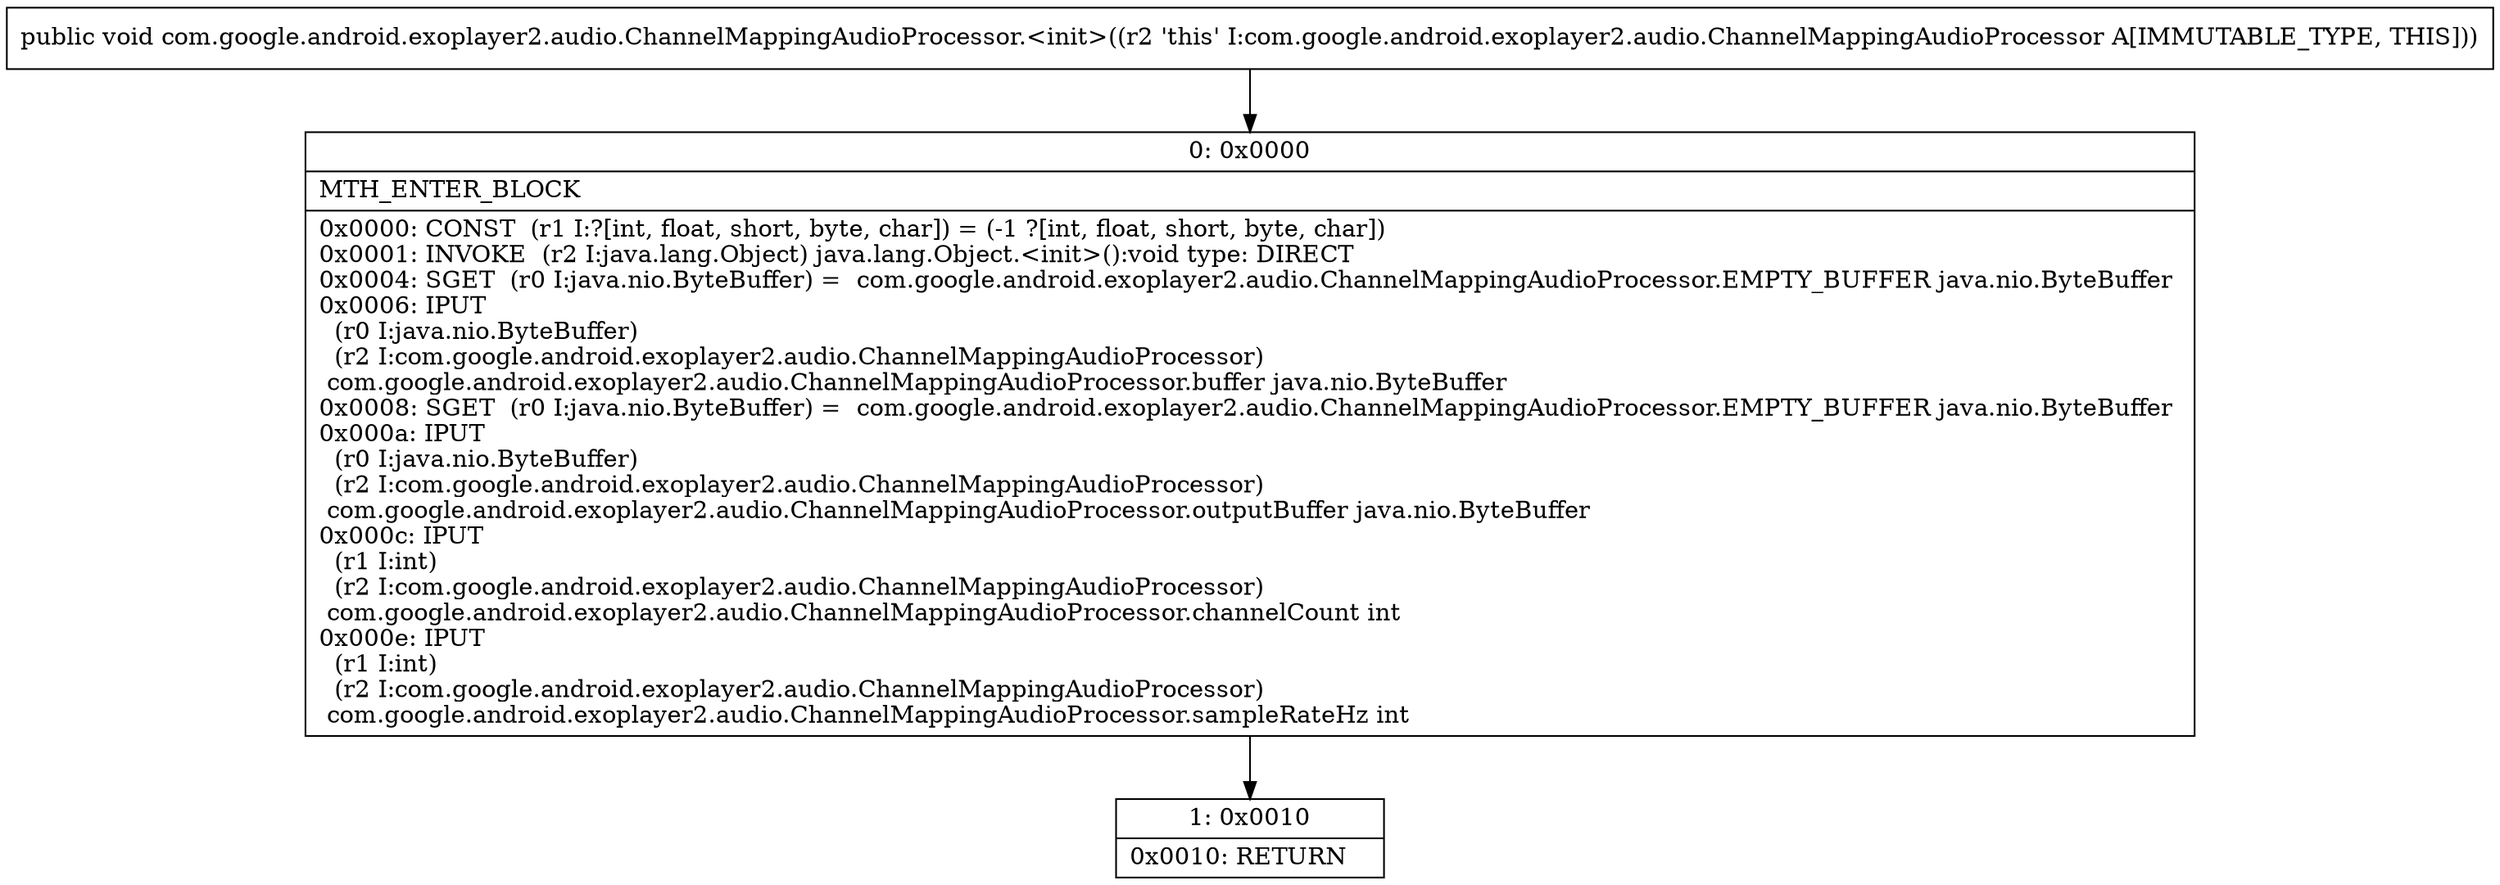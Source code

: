 digraph "CFG forcom.google.android.exoplayer2.audio.ChannelMappingAudioProcessor.\<init\>()V" {
Node_0 [shape=record,label="{0\:\ 0x0000|MTH_ENTER_BLOCK\l|0x0000: CONST  (r1 I:?[int, float, short, byte, char]) = (\-1 ?[int, float, short, byte, char]) \l0x0001: INVOKE  (r2 I:java.lang.Object) java.lang.Object.\<init\>():void type: DIRECT \l0x0004: SGET  (r0 I:java.nio.ByteBuffer) =  com.google.android.exoplayer2.audio.ChannelMappingAudioProcessor.EMPTY_BUFFER java.nio.ByteBuffer \l0x0006: IPUT  \l  (r0 I:java.nio.ByteBuffer)\l  (r2 I:com.google.android.exoplayer2.audio.ChannelMappingAudioProcessor)\l com.google.android.exoplayer2.audio.ChannelMappingAudioProcessor.buffer java.nio.ByteBuffer \l0x0008: SGET  (r0 I:java.nio.ByteBuffer) =  com.google.android.exoplayer2.audio.ChannelMappingAudioProcessor.EMPTY_BUFFER java.nio.ByteBuffer \l0x000a: IPUT  \l  (r0 I:java.nio.ByteBuffer)\l  (r2 I:com.google.android.exoplayer2.audio.ChannelMappingAudioProcessor)\l com.google.android.exoplayer2.audio.ChannelMappingAudioProcessor.outputBuffer java.nio.ByteBuffer \l0x000c: IPUT  \l  (r1 I:int)\l  (r2 I:com.google.android.exoplayer2.audio.ChannelMappingAudioProcessor)\l com.google.android.exoplayer2.audio.ChannelMappingAudioProcessor.channelCount int \l0x000e: IPUT  \l  (r1 I:int)\l  (r2 I:com.google.android.exoplayer2.audio.ChannelMappingAudioProcessor)\l com.google.android.exoplayer2.audio.ChannelMappingAudioProcessor.sampleRateHz int \l}"];
Node_1 [shape=record,label="{1\:\ 0x0010|0x0010: RETURN   \l}"];
MethodNode[shape=record,label="{public void com.google.android.exoplayer2.audio.ChannelMappingAudioProcessor.\<init\>((r2 'this' I:com.google.android.exoplayer2.audio.ChannelMappingAudioProcessor A[IMMUTABLE_TYPE, THIS])) }"];
MethodNode -> Node_0;
Node_0 -> Node_1;
}

